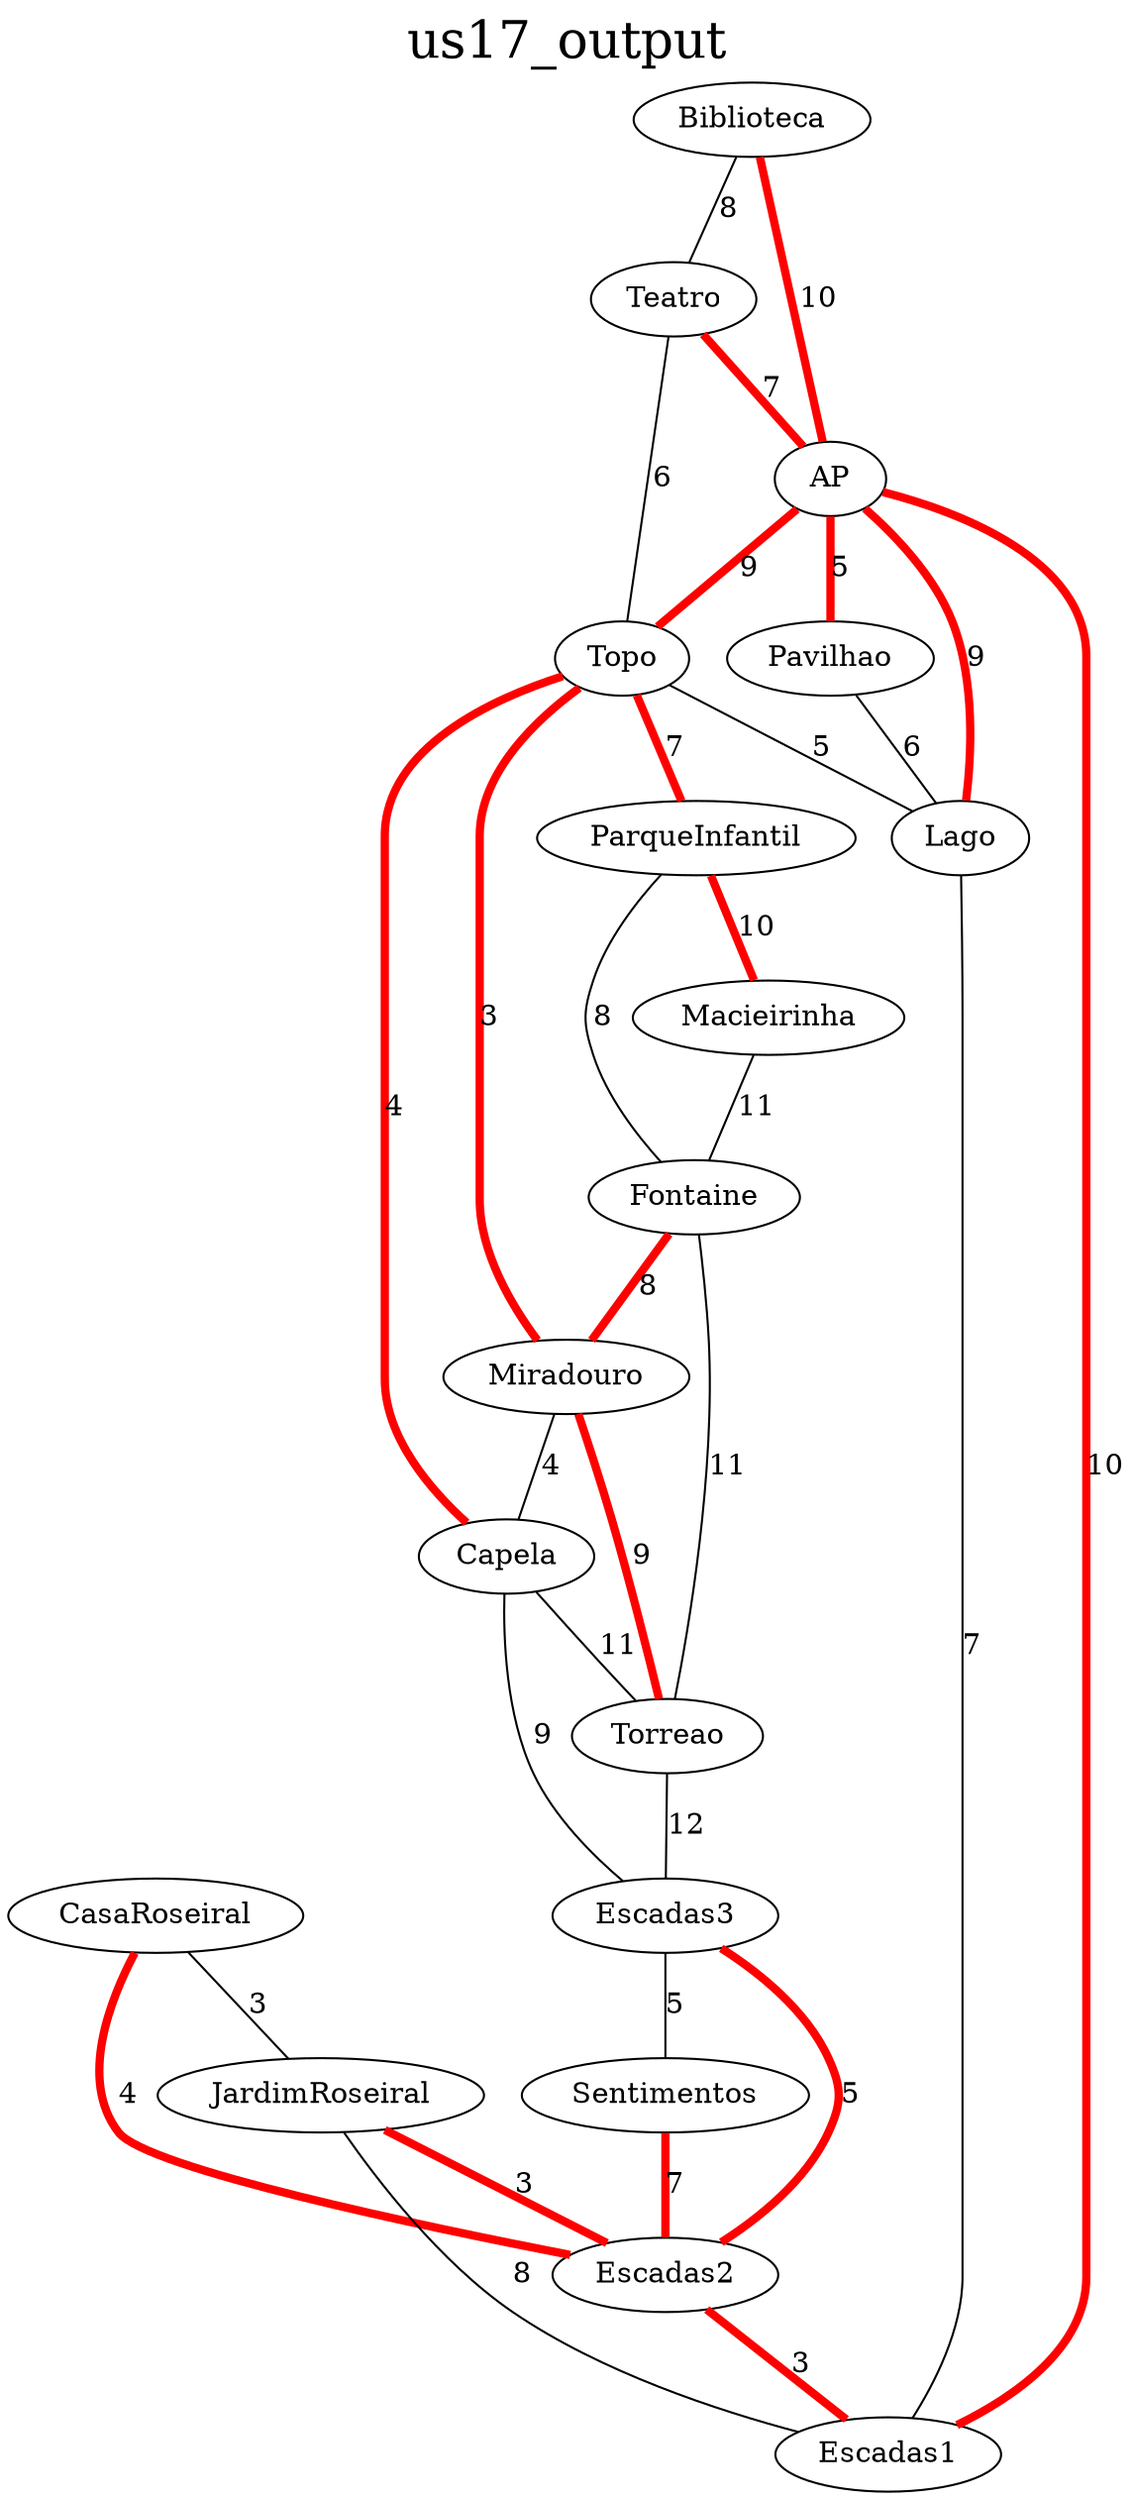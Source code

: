 graph {
labelloc="t";
label="us17_output";
fontsize=25;
fontweight=bold;
    Biblioteca -- Teatro [label="8", color="black", len=2, penwidth=1.0];
    Biblioteca -- AP [label="10", color="red", len=2, penwidth=4.0];
    Teatro -- AP [label="7", color="red", len=2, penwidth=4.0];
    Teatro -- Topo [label="6", color="black", len=2, penwidth=1.0];
    AP -- Pavilhao [label="5", color="red", len=2, penwidth=4.0];
    AP -- Topo [label="9", color="red", len=2, penwidth=4.0];
    AP -- Lago [label="9", color="red", len=2, penwidth=4.0];
    AP -- Escadas1 [label="10", color="red", len=2, penwidth=4.0];
    Pavilhao -- Lago [label="6", color="black", len=2, penwidth=1.0];
    Topo -- ParqueInfantil [label="7", color="red", len=2, penwidth=4.0];
    Topo -- Miradouro [label="3", color="red", len=2, penwidth=4.0];
    Topo -- Capela [label="4", color="red", len=2, penwidth=4.0];
    Topo -- Lago [label="5", color="black", len=2, penwidth=1.0];
    ParqueInfantil -- Macieirinha [label="10", color="red", len=2, penwidth=4.0];
    ParqueInfantil -- Fontaine [label="8", color="black", len=2, penwidth=1.0];
    Macieirinha -- Fontaine [label="11", color="black", len=2, penwidth=1.0];
    Fontaine -- Miradouro [label="8", color="red", len=2, penwidth=4.0];
    Fontaine -- Torreao [label="11", color="black", len=2, penwidth=1.0];
    Miradouro -- Capela [label="4", color="black", len=2, penwidth=1.0];
    Miradouro -- Torreao [label="9", color="red", len=2, penwidth=4.0];
    Capela -- Torreao [label="11", color="black", len=2, penwidth=1.0];
    Capela -- Escadas3 [label="9", color="black", len=2, penwidth=1.0];
    Torreao -- Escadas3 [label="12", color="black", len=2, penwidth=1.0];
    Lago -- Escadas1 [label="7", color="black", len=2, penwidth=1.0];
    Escadas3 -- Sentimentos [label="5", color="black", len=2, penwidth=1.0];
    Escadas3 -- Escadas2 [label="5", color="red", len=2, penwidth=4.0];
    Sentimentos -- Escadas2 [label="7", color="red", len=2, penwidth=4.0];
    CasaRoseiral -- JardimRoseiral [label="3", color="black", len=2, penwidth=1.0];
    CasaRoseiral -- Escadas2 [label="4", color="red", len=2, penwidth=4.0];
    JardimRoseiral -- Escadas2 [label="3", color="red", len=2, penwidth=4.0];
    JardimRoseiral -- Escadas1 [label="8", color="black", len=2, penwidth=1.0];
    Escadas2 -- Escadas1 [label="3", color="red", len=2, penwidth=4.0];
}
